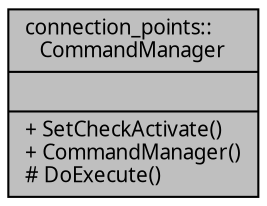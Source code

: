 digraph "connection_points::CommandManager"
{
 // INTERACTIVE_SVG=YES
  edge [fontname="Verdana",fontsize="10",labelfontname="Verdana",labelfontsize="10"];
  node [fontname="Verdana",fontsize="10",shape=record];
  Node1 [label="{connection_points::\lCommandManager\n||+ SetCheckActivate()\l+ CommandManager()\l# DoExecute()\l}",height=0.2,width=0.4,color="black", fillcolor="grey75", style="filled", fontcolor="black"];
}
